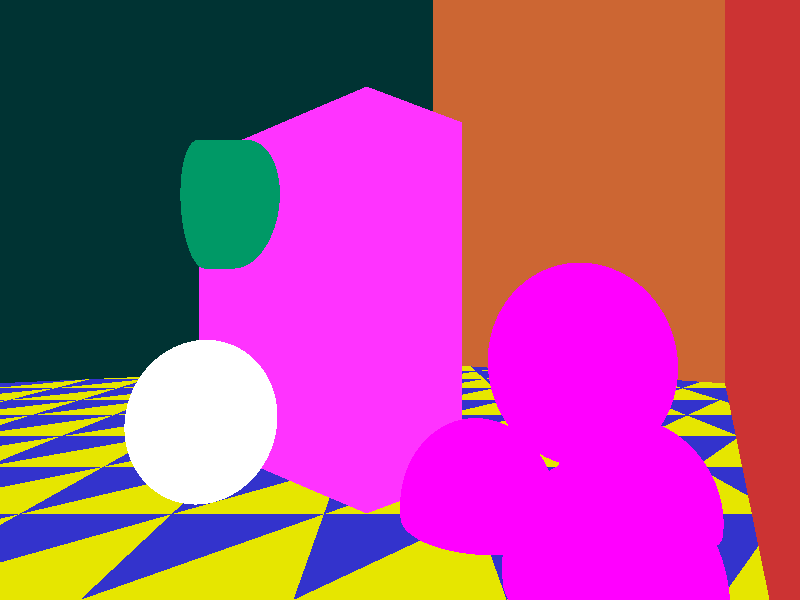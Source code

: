 // cs473, assignment 1 recursion test (RIGHT HANDED)
camera {
   location  <0, 0, 14>
      up        <0,  1,  0>
      right     <1.5, 0,  0>
      look_at   <0, 0, 0>
}


light_source {<-5, 3, 0> color rgb <0.3, 0.5, 0.3>}
light_source {<5, 10, 5> color rgb <0.3, 0.4, 0.5>}

// floor
plane {<0, 1, 0>, -4
   pigment {color rgb <0.2, 0.2, 0.8>}
   finish {ambient 0.4 diffuse 0.2 reflection 0.2}
   translate <0, -1, 0>
}

// left wall
plane {<1, 0, 0>, -8
   pigment {color rgb <0.8, 0.2, 0.2>}
   finish {ambient 0.4 diffuse 0.2 reflection 0.2}
   rotate <0, 30, 0>
}

// back wall
plane {<0, 0, -1>, 30
   pigment {color rgb <0.8, 0.4, 0.2>}
   finish {ambient 0.4 diffuse 0.2 reflection 0.2}
   rotate <0, 30, 0>
}

// back wall on the right
plane {<0, 0, -1>, 30
   pigment {color rgb <0.0, 0.2, 0.2>}
   finish {ambient 0.4 diffuse 0.8 reflection 0.2}
   rotate <0, -20, 0>
}

// pyramid of spheres
sphere { <-2, -1.74305, -1.74305>, 2
   pigment { color rgbf <1.0, 0.0, 1.0, 0.4>}
   finish {ambient 0.2 diffuse 0.4 reflection 0.6}
   translate <-4, -3, 2>
}

sphere { <2, -1.74305, -1.74305>, 2
   pigment { color rgbf <1.0, 0.0, 1.0, 0.4>}
   finish {ambient 0.2 diffuse 0.4 reflection 0.6}
   translate <-4, -3, 2>
}

sphere { <0, -1.74305, 1.74305>, 2
   pigment { color rgbf <1.0, 0.0, 1.0, 0.4>}
   finish {ambient 0.2 diffuse 0.4 reflection 0.6}
   translate <-4, -3, 2>
}

sphere { <0, 1.74305, 0>, 2
   pigment { color rgbf <1.0, 0.0, 1.0, 0.4>}
   finish {ambient 0.2 diffuse 0.4 reflection 0.6}
   translate <-4, -3, 2>
}


// and a few assorted objects
sphere { <0, 0, 0>, 2
   pigment {color rgbf <1.0, 1.0, 1.0, 0.8>}
   finish {ambient 0.2 diffuse 0.8 refraction 1.0 ior 1.333}
   translate <5.5, -3, -1>
}

box { <-2, -5, -5>, <2, 5, 5>
   pigment { color rgbf <1.0, 0.2, 1.0, 0.6>}
   finish {ambient 0.2 diffuse 0.8 reflection 0.2 refraction 1.0 ior 1.9}
   rotate <0, -45, 0>
      translate <3, 0, -5>
}

cone { <-4, 0, 0>, 2, <4, 0, 0>, 1.99999
   pigment {color rgb <0.0, 0.6, 0.4>}
   finish {ambient 0.2 diffuse 0.8 reflection 0.4}
   translate <3, 3, -5>
}

// tile the floor
// leftmost column
triangle {
   <0, 0, 0>,
      <1, 0, 0>,
      <0, 0, -1>
         scale <4, 4, 4>
         translate <-22, -4.9999, -20>
         pigment {color rgb <0.9, 0.9, 0.0>}
   finish {ambient 0.4 diffuse 0.5}
}

// one column to the right
triangle {
   <0, 0, 0>,
      <1, 0, 0>,
      <0, 0, -1>
         scale <4, 4, 4>
         translate <-18, -4.9999, -12>
         pigment {color rgb <0.9, 0.9, 0.0>}
   finish {ambient 0.4 diffuse 0.5}
}

triangle {
   <0, 0, 0>,
      <1, 0, 0>,
      <0, 0, -1>
         scale <4, 4, 4>
         translate <-18, -4.9999, -16>
         pigment {color rgb <0.9, 0.9, 0.0>}
   finish {ambient 0.4 diffuse 0.5}
}

triangle {
   <0, 0, 0>,
      <1, 0, 0>,
      <0, 0, -1>
         scale <4, 4, 4>
         translate <-18, -4.9999, -20>
         pigment {color rgb <0.9, 0.9, 0.0>}
   finish {ambient 0.4 diffuse 0.5}
}

// one column to the right
triangle {
   <0, 0, 0>,
      <1, 0, 0>,
      <0, 0, -1>
         scale <4, 4, 4>
         translate <-14, -4.9999, -4>
         pigment {color rgb <0.9, 0.9, 0.0>}
   finish {ambient 0.4 diffuse 0.5}
}

triangle {
   <0, 0, 0>,
      <1, 0, 0>,
      <0, 0, -1>
         scale <4, 4, 4>
         translate <-14, -4.9999, -8>
         pigment {color rgb <0.9, 0.9, 0.0>}
   finish {ambient 0.4 diffuse 0.5}
}

triangle {
   <0, 0, 0>,
      <1, 0, 0>,
      <0, 0, -1>
         scale <4, 4, 4>
         translate <-14, -4.9999, -12>
         pigment {color rgb <0.9, 0.9, 0.0>}
   finish {ambient 0.4 diffuse 0.5}
}
triangle {
   <0, 0, 0>,
      <1, 0, 0>,
      <0, 0, -1>
         scale <4, 4, 4>
         translate <-14, -4.9999, -16>
         pigment {color rgb <0.9, 0.9, 0.0>}
   finish {ambient 0.4 diffuse 0.5}
}

triangle {
   <0, 0, 0>,
      <1, 0, 0>,
      <0, 0, -1>
         scale <4, 4, 4>
         translate <-14, -4.9999, -20>
         pigment {color rgb <0.9, 0.9, 0.0>}
   finish {ambient 0.4 diffuse 0.5}
}

triangle {
   <0, 0, 0>,
      <1, 0, 0>,
      <0, 0, -1>
         scale <4, 4, 4>
         translate <-14, -4.9999, -24>
         pigment {color rgb <0.9, 0.9, 0.0>}
   finish {ambient 0.4 diffuse 0.5}
}

// one column to the right
triangle {
   <0, 0, 0>,
      <1, 0, 0>,
      <0, 0, -1>
         scale <4, 4, 4>
         translate <-10, -4.9999, 4>
         pigment {color rgb <0.9, 0.9, 0.0>}
   finish {ambient 0.4 diffuse 0.5}
}

triangle {
   <0, 0, 0>,
      <1, 0, 0>,
      <0, 0, -1>
         scale <4, 4, 4>
         translate <-10, -4.9999, 0>
         pigment {color rgb <0.9, 0.9, 0.0>}
   finish {ambient 0.4 diffuse 0.5}
}

triangle {
   <0, 0, 0>,
      <1, 0, 0>,
      <0, 0, -1>
         scale <4, 4, 4>
         translate <-10, -4.9999, -4>
         pigment {color rgb <0.9, 0.9, 0.0>}
   finish {ambient 0.4 diffuse 0.5}
}

triangle {
   <0, 0, 0>,
      <1, 0, 0>,
      <0, 0, -1>
         scale <4, 4, 4>
         translate <-10, -4.9999, -8>
         pigment {color rgb <0.9, 0.9, 0.0>}
   finish {ambient 0.4 diffuse 0.5}
}

triangle {
   <0, 0, 0>,
      <1, 0, 0>,
      <0, 0, -1>
         scale <4, 4, 4>
         translate <-10, -4.9999, -8>
         pigment {color rgb <0.9, 0.9, 0.0>}
   finish {ambient 0.4 diffuse 0.5}
}

triangle {
   <0, 0, 0>,
      <1, 0, 0>,
      <0, 0, -1>
         scale <4, 4, 4>
         translate <-10, -4.9999, -12>
         pigment {color rgb <0.9, 0.9, 0.0>}
   finish {ambient 0.4 diffuse 0.5}
}

triangle {
   <0, 0, 0>,
      <1, 0, 0>,
      <0, 0, -1>
         scale <4, 4, 4>
         translate <-10, -4.9999, -16>
         pigment {color rgb <0.9, 0.9, 0.0>}
   finish {ambient 0.4 diffuse 0.5}
}

triangle {
   <0, 0, 0>,
      <1, 0, 0>,
      <0, 0, -1>
         scale <4, 4, 4>
         translate <-10, -4.9999, -20>
         pigment {color rgb <0.9, 0.9, 0.0>}
   finish {ambient 0.4 diffuse 0.5}
}

triangle {
   <0, 0, 0>,
      <1, 0, 0>,
      <0, 0, -1>
         scale <4, 4, 4>
         translate <-10, -4.9999, -24>
         pigment {color rgb <0.9, 0.9, 0.0>}
   finish {ambient 0.4 diffuse 0.5}
}

triangle {
   <0, 0, 0>,
      <1, 0, 0>,
      <0, 0, -1>
         scale <4, 4, 4>
         translate <-10, -4.9999, -28>
         pigment {color rgb <0.9, 0.9, 0.0>}
   finish {ambient 0.4 diffuse 0.5}
}

triangle {
   <0, 0, 0>,
      <1, 0, 0>,
      <0, 0, -1>
         scale <4, 4, 4>
         translate <-10, -4.9999, -32>
         pigment {color rgb <0.9, 0.9, 0.0>}
   finish {ambient 0.4 diffuse 0.5}
}

triangle {
   <0, 0, 0>,
      <1, 0, 0>,
      <0, 0, -1>
         scale <4, 4, 4>
         translate <-10, -4.9999, -36>
         pigment {color rgb <0.9, 0.9, 0.0>}
   finish {ambient 0.4 diffuse 0.5}
}

triangle {
   <0, 0, 0>,
      <1, 0, 0>,
      <0, 0, -1>
         scale <4, 4, 4>
         translate <-10, -4.9999, -40>
         pigment {color rgb <0.9, 0.9, 0.0>}
   finish {ambient 0.4 diffuse 0.5}
}


// one column to the right
triangle {
   <0, 0, 0>,
      <1, 0, 0>,
      <0, 0, -1>
         scale <4, 4, 4>
         translate <-6, -4.9999, 4>
         pigment {color rgb <0.9, 0.9, 0.0>}
   finish {ambient 0.4 diffuse 0.5}
}

triangle {
   <0, 0, 0>,
      <1, 0, 0>,
      <0, 0, -1>
         scale <4, 4, 4>
         translate <-6, -4.9999, 0>
         pigment {color rgb <0.9, 0.9, 0.0>}
   finish {ambient 0.4 diffuse 0.5}
}

triangle {
   <0, 0, 0>,
      <1, 0, 0>,
      <0, 0, -1>
         scale <4, 4, 4>
         translate <-6, -4.9999, -4>
         pigment {color rgb <0.9, 0.9, 0.0>}
   finish {ambient 0.4 diffuse 0.5}
}

triangle {
   <0, 0, 0>,
      <1, 0, 0>,
      <0, 0, -1>
         scale <4, 4, 4>
         translate <-6, -4.9999, -8>
         pigment {color rgb <0.9, 0.9, 0.0>}
   finish {ambient 0.4 diffuse 0.5}
}

triangle {
   <0, 0, 0>,
      <1, 0, 0>,
      <0, 0, -1>
         scale <4, 4, 4>
         translate <-6, -4.9999, -12>
         pigment {color rgb <0.9, 0.9, 0.0>}
   finish {ambient 0.4 diffuse 0.5}
}

triangle {
   <0, 0, 0>,
      <1, 0, 0>,
      <0, 0, -1>
         scale <4, 4, 4>
         translate <-6, -4.9999, -16>
         pigment {color rgb <0.9, 0.9, 0.0>}
   finish {ambient 0.4 diffuse 0.5}
}

triangle {
   <0, 0, 0>,
      <1, 0, 0>,
      <0, 0, -1>
         scale <4, 4, 4>
         translate <-6, -4.9999, -20>
         pigment {color rgb <0.9, 0.9, 0.0>}
   finish {ambient 0.4 diffuse 0.5}
}

triangle {
   <0, 0, 0>,
      <1, 0, 0>,
      <0, 0, -1>
         scale <4, 4, 4>
         translate <-6, -4.9999, -24>
         pigment {color rgb <0.9, 0.9, 0.0>}
   finish {ambient 0.4 diffuse 0.5}
}

triangle {
   <0, 0, 0>,
      <1, 0, 0>,
      <0, 0, -1>
         scale <4, 4, 4>
         translate <-6, -4.9999, -28>
         pigment {color rgb <0.9, 0.9, 0.0>}
   finish {ambient 0.4 diffuse 0.5}
}

triangle {
   <0, 0, 0>,
      <1, 0, 0>,
      <0, 0, -1>
         scale <4, 4, 4>
         translate <-6, -4.9999, -32>
         pigment {color rgb <0.9, 0.9, 0.0>}
   finish {ambient 0.4 diffuse 0.5}
}

triangle {
   <0, 0, 0>,
      <1, 0, 0>,
      <0, 0, -1>
         scale <4, 4, 4>
         translate <-6, -4.9999, -36>
         pigment {color rgb <0.9, 0.9, 0.0>}
   finish {ambient 0.4 diffuse 0.5}
}

triangle {
   <0, 0, 0>,
      <1, 0, 0>,
      <0, 0, -1>
         scale <4, 4, 4>
         translate <-6, -4.9999, -40>
         pigment {color rgb <0.9, 0.9, 0.0>}
   finish {ambient 0.4 diffuse 0.5}
}

triangle {
   <0, 0, 0>,
      <1, 0, 0>,
      <0, 0, -1>
         scale <4, 4, 4>
         translate <-6, -4.9999, -44>
         pigment {color rgb <0.9, 0.9, 0.0>}
   finish {ambient 0.4 diffuse 0.5}
}

triangle {
   <0, 0, 0>,
      <1, 0, 0>,
      <0, 0, -1>
         scale <4, 4, 4>
         translate <-6, -4.9999, -48>
         pigment {color rgb <0.9, 0.9, 0.0>}
   finish {ambient 0.4 diffuse 0.5}
}


// one more column to the right
triangle {
   <0, 0, 0>,
      <1, 0, 0>,
      <0, 0, -1>
         scale <4, 4, 4>
         translate <-2, -4.9999, 4>
         pigment {color rgb <0.9, 0.9, 0.0>}
   finish {ambient 0.4 diffuse 0.5}
}

triangle {
   <0, 0, 0>,
      <1, 0, 0>,
      <0, 0, -1>
         scale <4, 4, 4>
         translate <-2, -4.9999, 0>
         pigment {color rgb <0.9, 0.9, 0.0>}
   finish {ambient 0.4 diffuse 0.5}
}

triangle {
   <0, 0, 0>,
      <1, 0, 0>,
      <0, 0, -1>
         scale <4, 4, 4>
         translate <-2, -4.9999, -4>
         pigment {color rgb <0.9, 0.9, 0.0>}
   finish {ambient 0.4 diffuse 0.5}
}

triangle {
   <0, 0, 0>,
      <1, 0, 0>,
      <0, 0, -1>
         scale <4, 4, 4>
         translate <-2, -4.9999, -8>
         pigment {color rgb <0.9, 0.9, 0.0>}
   finish {ambient 0.4 diffuse 0.5}
}

triangle {
   <0, 0, 0>,
      <1, 0, 0>,
      <0, 0, -1>
         scale <4, 4, 4>
         translate <-2, -4.9999, -12>
         pigment {color rgb <0.9, 0.9, 0.0>}
   finish {ambient 0.4 diffuse 0.5}
}

triangle {
   <0, 0, 0>,
      <1, 0, 0>,
      <0, 0, -1>
         scale <4, 4, 4>
         translate <-2, -4.9999, -16>
         pigment {color rgb <0.9, 0.9, 0.0>}
   finish {ambient 0.4 diffuse 0.5}
}

triangle {
   <0, 0, 0>,
      <1, 0, 0>,
      <0, 0, -1>
         scale <4, 4, 4>
         translate <-2, -4.9999, -20>
         pigment {color rgb <0.9, 0.9, 0.0>}
   finish {ambient 0.4 diffuse 0.5}
}

triangle {
   <0, 0, 0>,
      <1, 0, 0>,
      <0, 0, -1>
         scale <4, 4, 4>
         translate <-2, -4.9999, -24>
         pigment {color rgb <0.9, 0.9, 0.0>}
   finish {ambient 0.4 diffuse 0.5}
}

triangle {
   <0, 0, 0>,
      <1, 0, 0>,
      <0, 0, -1>
         scale <4, 4, 4>
         translate <-2, -4.9999, -28>
         pigment {color rgb <0.9, 0.9, 0.0>}
   finish {ambient 0.4 diffuse 0.5}
}

triangle {
   <0, 0, 0>,
      <1, 0, 0>,
      <0, 0, -1>
         scale <4, 4, 4>
         translate <-2, -4.9999, -32>
         pigment {color rgb <0.9, 0.9, 0.0>}
   finish {ambient 0.4 diffuse 0.5}
}

triangle {
   <0, 0, 0>,
      <1, 0, 0>,
      <0, 0, -1>
         scale <4, 4, 4>
         translate <-2, -4.9999, -36>
         pigment {color rgb <0.9, 0.9, 0.0>}
   finish {ambient 0.4 diffuse 0.5}
}


// one more column to the right

triangle {
   <0, 0, 0>,
      <1, 0, 0>,
      <0, 0, -1>
         scale <4, 4, 4>
         translate <2, -4.9999, 4>
         pigment {color rgb <0.9, 0.9, 0.0>}
   finish {ambient 0.4 diffuse 0.5}
}


triangle {
   <0, 0, 0>,
      <1, 0, 0>,
      <0, 0, -1>
         scale <4, 4, 4>
         translate <2, -4.9999, 0>
         pigment {color rgb <0.9, 0.9, 0.0>}
   finish {ambient 0.4 diffuse 0.5}
}


triangle {
   <0, 0, 0>,
      <1, 0, 0>,
      <0, 0, -1>
         scale <4, 4, 4>
         translate <2, -4.9999, -4>
         pigment {color rgb <0.9, 0.9, 0.0>}
   finish {ambient 0.4 diffuse 0.5}
}


triangle {
   <0, 0, 0>,
      <1, 0, 0>,
      <0, 0, -1>
         scale <4, 4, 4>
         translate <2, -4.9999, -8>
         pigment {color rgb <0.9, 0.9, 0.0>}
   finish {ambient 0.4 diffuse 0.5}
}


triangle {
   <0, 0, 0>,
      <1, 0, 0>,
      <0, 0, -1>
         scale <4, 4, 4>
         translate <2, -4.9999, -12>
         pigment {color rgb <0.9, 0.9, 0.0>}
   finish {ambient 0.4 diffuse 0.5}
}


triangle {
   <0, 0, 0>,
      <1, 0, 0>,
      <0, 0, -1>
         scale <4, 4, 4>
         translate <2, -4.9999, -16>
         pigment {color rgb <0.9, 0.9, 0.0>}
   finish {ambient 0.4 diffuse 0.5}
}


triangle {
   <0, 0, 0>,
      <1, 0, 0>,
      <0, 0, -1>
         scale <4, 4, 4>
         translate <2, -4.9999, -20>
         pigment {color rgb <0.9, 0.9, 0.0>}
   finish {ambient 0.4 diffuse 0.5}
}


triangle {
   <0, 0, 0>,
      <1, 0, 0>,
      <0, 0, -1>
         scale <4, 4, 4>
         translate <2, -4.9999, -24>
         pigment {color rgb <0.9, 0.9, 0.0>}
   finish {ambient 0.4 diffuse 0.5}
}


triangle {
   <0, 0, 0>,
      <1, 0, 0>,
      <0, 0, -1>
         scale <4, 4, 4>
         translate <2, -4.9999, -28>
         pigment {color rgb <0.9, 0.9, 0.0>}
   finish {ambient 0.4 diffuse 0.5}
}


// one more column to the right
triangle {
   <0, 0, 0>,
      <1, 0, 0>,
      <0, 0, -1>
         scale <4, 4, 4>
         translate <6, -4.9999, 4>
         pigment {color rgb <0.9, 0.9, 0.0>}
   finish {ambient 0.4 diffuse 0.5}
}

triangle {
   <0, 0, 0>,
      <1, 0, 0>,
      <0, 0, -1>
         scale <4, 4, 4>
         translate <6, -4.9999, 0>
         pigment {color rgb <0.9, 0.9, 0.0>}
   finish {ambient 0.4 diffuse 0.5}
}

triangle {
   <0, 0, 0>,
      <1, 0, 0>,
      <0, 0, -1>
         scale <4, 4, 4>
         translate <6, -4.9999, -4>
         pigment {color rgb <0.9, 0.9, 0.0>}
   finish {ambient 0.4 diffuse 0.5}
}

triangle {
   <0, 0, 0>,
      <1, 0, 0>,
      <0, 0, -1>
         scale <4, 4, 4>
         translate <6, -4.9999, -8>
         pigment {color rgb <0.9, 0.9, 0.0>}
   finish {ambient 0.4 diffuse 0.5}
}

triangle {
   <0, 0, 0>,
      <1, 0, 0>,
      <0, 0, -1>
         scale <4, 4, 4>
         translate <6, -4.9999, -12>
         pigment {color rgb <0.9, 0.9, 0.0>}
   finish {ambient 0.4 diffuse 0.5}
}

triangle {
   <0, 0, 0>,
      <1, 0, 0>,
      <0, 0, -1>
         scale <4, 4, 4>
         translate <6, -4.9999, -16>
         pigment {color rgb <0.9, 0.9, 0.0>}
   finish {ambient 0.4 diffuse 0.5}
}

triangle {
   <0, 0, 0>,
      <1, 0, 0>,
      <0, 0, -1>
         scale <4, 4, 4>
         translate <6, -4.9999, -20>
         pigment {color rgb <0.9, 0.9, 0.0>}
   finish {ambient 0.4 diffuse 0.5}
}

triangle {
   <0, 0, 0>,
      <1, 0, 0>,
      <0, 0, -1>
         scale <4, 4, 4>
         translate <6, -4.9999, -24>
         pigment {color rgb <0.9, 0.9, 0.0>}
   finish {ambient 0.4 diffuse 0.5}
}

triangle {
   <0, 0, 0>,
      <1, 0, 0>,
      <0, 0, -1>
         scale <4, 4, 4>
         translate <6, -4.9999, -28>
         pigment {color rgb <0.9, 0.9, 0.0>}
   finish {ambient 0.4 diffuse 0.5}
}

// one more column to the right
triangle {
   <0, 0, 0>,
      <1, 0, 0>,
      <0, 0, -1>
         scale <4, 4, 4>
         translate <10, -4.9999, 4>
         pigment {color rgb <0.9, 0.9, 0.0>}
   finish {ambient 0.4 diffuse 0.5}
}

triangle {
   <0, 0, 0>,
      <1, 0, 0>,
      <0, 0, -1>
         scale <4, 4, 4>
         translate <10, -4.9999, 0>
         pigment {color rgb <0.9, 0.9, 0.0>}
   finish {ambient 0.4 diffuse 0.5}
}

triangle {
   <0, 0, 0>,
      <1, 0, 0>,
      <0, 0, -1>
         scale <4, 4, 4>
         translate <10, -4.9999, -4>
         pigment {color rgb <0.9, 0.9, 0.0>}
   finish {ambient 0.4 diffuse 0.5}
}

triangle {
   <0, 0, 0>,
      <1, 0, 0>,
      <0, 0, -1>
         scale <4, 4, 4>
         translate <10, -4.9999, -8>
         pigment {color rgb <0.9, 0.9, 0.0>}
   finish {ambient 0.4 diffuse 0.5}
}

triangle {
   <0, 0, 0>,
      <1, 0, 0>,
      <0, 0, -1>
         scale <4, 4, 4>
         translate <10, -4.9999, -12>
         pigment {color rgb <0.9, 0.9, 0.0>}
   finish {ambient 0.4 diffuse 0.5}
}

triangle {
   <0, 0, 0>,
      <1, 0, 0>,
      <0, 0, -1>
         scale <4, 4, 4>
         translate <10, -4.9999, -16>
         pigment {color rgb <0.9, 0.9, 0.0>}
   finish {ambient 0.4 diffuse 0.5}
}

triangle {
   <0, 0, 0>,
      <1, 0, 0>,
      <0, 0, -1>
         scale <4, 4, 4>
         translate <10, -4.9999, -20>
         pigment {color rgb <0.9, 0.9, 0.0>}
   finish {ambient 0.4 diffuse 0.5}
}

triangle {
   <0, 0, 0>,
      <1, 0, 0>,
      <0, 0, -1>
         scale <4, 4, 4>
         translate <10, -4.9999, -24>
         pigment {color rgb <0.9, 0.9, 0.0>}
   finish {ambient 0.4 diffuse 0.5}
}

triangle {
   <0, 0, 0>,
      <1, 0, 0>,
      <0, 0, -1>
         scale <4, 4, 4>
         translate <10, -4.9999, -28>
         pigment {color rgb <0.9, 0.9, 0.0>}
   finish {ambient 0.4 diffuse 0.5}
}

// one more column to the right
triangle {
   <0, 0, 0>,
      <1, 0, 0>,
      <0, 0, -1>
         scale <4, 4, 4>
         translate <14, -4.9999, -4>
         pigment {color rgb <0.9, 0.9, 0.0>}
   finish {ambient 0.4 diffuse 0.5}
}

triangle {
   <0, 0, 0>,
      <1, 0, 0>,
      <0, 0, -1>
         scale <4, 4, 4>
         translate <14, -4.9999, -8>
         pigment {color rgb <0.9, 0.9, 0.0>}
   finish {ambient 0.4 diffuse 0.5}
}

triangle {
   <0, 0, 0>,
      <1, 0, 0>,
      <0, 0, -1>
         scale <4, 4, 4>
         translate <14, -4.9999, -12>
         pigment {color rgb <0.9, 0.9, 0.0>}
   finish {ambient 0.4 diffuse 0.5}
}

triangle {
   <0, 0, 0>,
      <1, 0, 0>,
      <0, 0, -1>
         scale <4, 4, 4>
         translate <14, -4.9999, -16>
         pigment {color rgb <0.9, 0.9, 0.0>}
   finish {ambient 0.4 diffuse 0.5}
}

triangle {
   <0, 0, 0>,
      <1, 0, 0>,
      <0, 0, -1>
         scale <4, 4, 4>
         translate <14, -4.9999, -20>
         pigment {color rgb <0.9, 0.9, 0.0>}
   finish {ambient 0.4 diffuse 0.5}
}

triangle {
   <0, 0, 0>,
      <1, 0, 0>,
      <0, 0, -1>
         scale <4, 4, 4>
         translate <14, -4.9999, -24>
         pigment {color rgb <0.9, 0.9, 0.0>}
   finish {ambient 0.4 diffuse 0.5}
}

// one more column to the right
triangle {
   <0, 0, 0>,
      <1, 0, 0>,
      <0, 0, -1>
         scale <4, 4, 4>
         translate <18, -4.9999, -8>
         pigment {color rgb <0.9, 0.9, 0.0>}
   finish {ambient 0.4 diffuse 0.5}
}

triangle {
   <0, 0, 0>,
      <1, 0, 0>,
      <0, 0, -1>
         scale <4, 4, 4>
         translate <18, -4.9999, -12>
         pigment {color rgb <0.9, 0.9, 0.0>}
   finish {ambient 0.4 diffuse 0.5}
}

triangle {
   <0, 0, 0>,
      <1, 0, 0>,
      <0, 0, -1>
         scale <4, 4, 4>
         translate <18, -4.9999, -16>
         pigment {color rgb <0.9, 0.9, 0.0>}
   finish {ambient 0.4 diffuse 0.5}
}

triangle {
   <0, 0, 0>,
      <1, 0, 0>,
      <0, 0, -1>
         scale <4, 4, 4>
         translate <18, -4.9999, -20>
         pigment {color rgb <0.9, 0.9, 0.0>}
   finish {ambient 0.4 diffuse 0.5}
}

triangle {
   <0, 0, 0>,
      <1, 0, 0>,
      <0, 0, -1>
         scale <4, 4, 4>
         translate <18, -4.9999, -24>
         pigment {color rgb <0.9, 0.9, 0.0>}
   finish {ambient 0.4 diffuse 0.5}
}

triangle {
   <0, 0, 0>,
      <1, 0, 0>,
      <0, 0, -1>
         scale <4, 4, 4>
         translate <18, -4.9999, -28>
         pigment {color rgb <0.9, 0.9, 0.0>}
   finish {ambient 0.4 diffuse 0.5}
}

// one more column to the right
triangle {
   <0, 0, 0>,
      <1, 0, 0>,
      <0, 0, -1>
         scale <4, 4, 4>
         translate <22, -4.9999, -12>
         pigment {color rgb <0.9, 0.9, 0.0>}
   finish {ambient 0.4 diffuse 0.5}
}

triangle {
   <0, 0, 0>,
      <1, 0, 0>,
      <0, 0, -1>
         scale <4, 4, 4>
         translate <22, -4.9999, -16>
         pigment {color rgb <0.9, 0.9, 0.0>}
   finish {ambient 0.4 diffuse 0.5}
}

triangle {
   <0, 0, 0>,
      <1, 0, 0>,
      <0, 0, -1>
         scale <4, 4, 4>
         translate <22, -4.9999, -20>
         pigment {color rgb <0.9, 0.9, 0.0>}
   finish {ambient 0.4 diffuse 0.5}
}

triangle {
   <0, 0, 0>,
      <1, 0, 0>,
      <0, 0, -1>
         scale <4, 4, 4>
         translate <22, -4.9999, -24>
         pigment {color rgb <0.9, 0.9, 0.0>}
   finish {ambient 0.4 diffuse 0.5}
}

